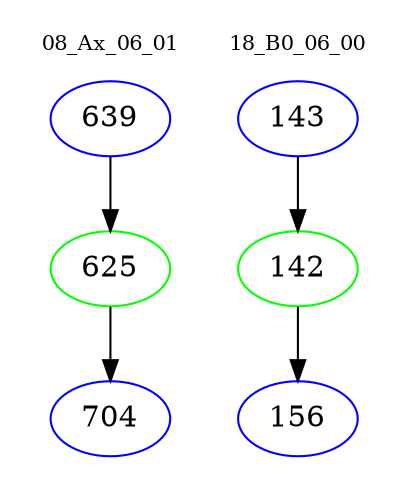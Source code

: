 digraph{
subgraph cluster_0 {
color = white
label = "08_Ax_06_01";
fontsize=10;
T0_639 [label="639", color="blue"]
T0_639 -> T0_625 [color="black"]
T0_625 [label="625", color="green"]
T0_625 -> T0_704 [color="black"]
T0_704 [label="704", color="blue"]
}
subgraph cluster_1 {
color = white
label = "18_B0_06_00";
fontsize=10;
T1_143 [label="143", color="blue"]
T1_143 -> T1_142 [color="black"]
T1_142 [label="142", color="green"]
T1_142 -> T1_156 [color="black"]
T1_156 [label="156", color="blue"]
}
}
